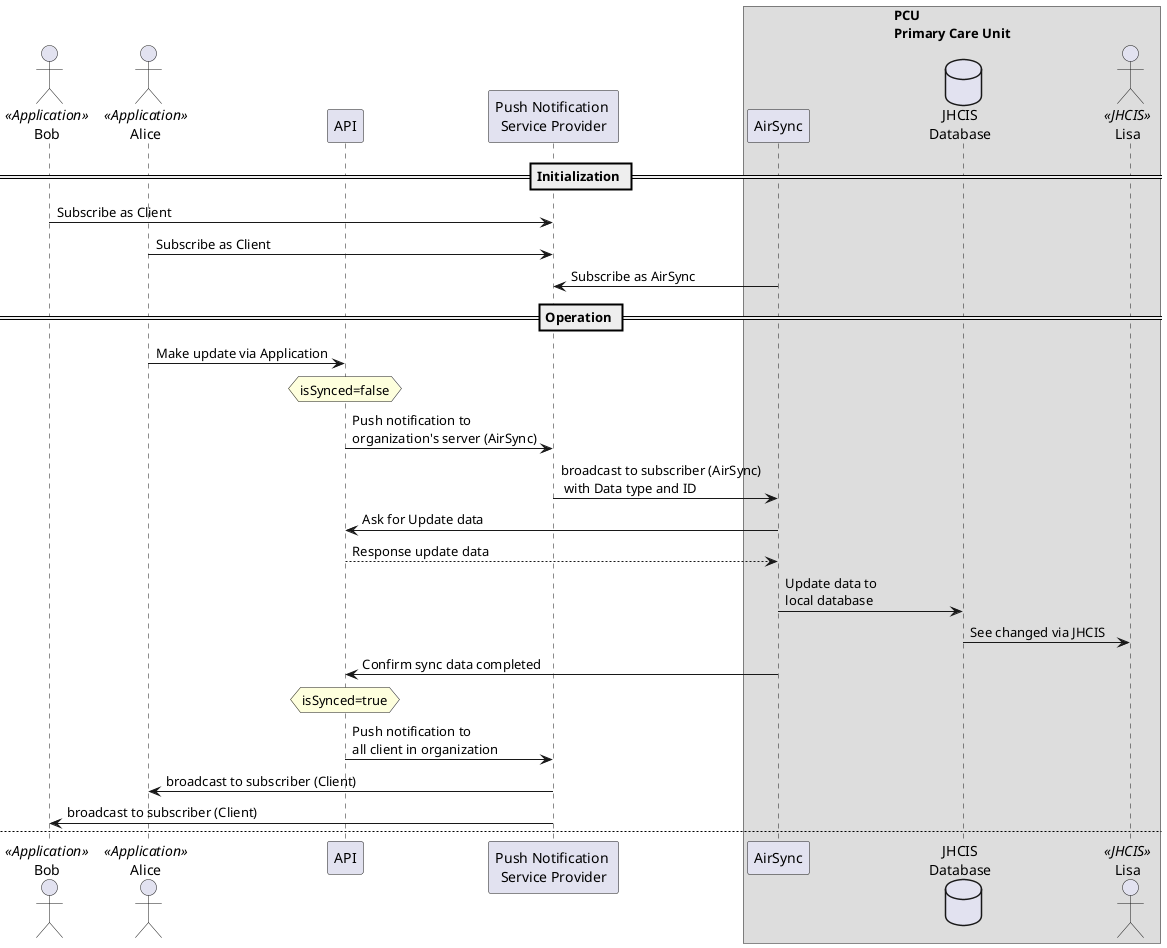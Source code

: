 @startuml
actor Bob <<Application>>
actor Alice <<Application>>
participant  API
participant  "Push Notification \nService Provider" as PUSH
box "PCU\nPrimary Care Unit"
    participant "AirSync" as AIR
	database "JHCIS\nDatabase" as J
    actor Lisa <<JHCIS>>
end box

== Initialization ==
Bob -> PUSH : Subscribe as Client
Alice -> PUSH : Subscribe as Client
AIR -> PUSH : Subscribe as AirSync

== Operation ==
Alice -> API : Make update via Application
hnote over API : isSynced=false
API -> PUSH : Push notification to \norganization's server (AirSync)
PUSH -> AIR : broadcast to subscriber (AirSync)\n with Data type and ID
AIR -> API : Ask for Update data
API --> AIR : Response update data
AIR -> J : Update data to \nlocal database
J -> Lisa : See changed via JHCIS
AIR -> API : Confirm sync data completed
hnote over API : isSynced=true
API -> PUSH : Push notification to \nall client in organization
PUSH -> Alice : broadcast to subscriber (Client)
PUSH -> Bob : broadcast to subscriber (Client)

newpage
== Initialization ==
AIR -> J : Start database monitoring
activate J
== Operation ==
Lisa -> J : Make change via JHCIS
J --> AIR : Receive changed data
AIR -> API : Send update
hnote over API : isSynced=true
API -> PUSH : Push notification to \nall client in organization
PUSH -> Alice : broadcast to subscriber (Client)
PUSH -> Bob : broadcast to subscriber (Client)

@enduml
